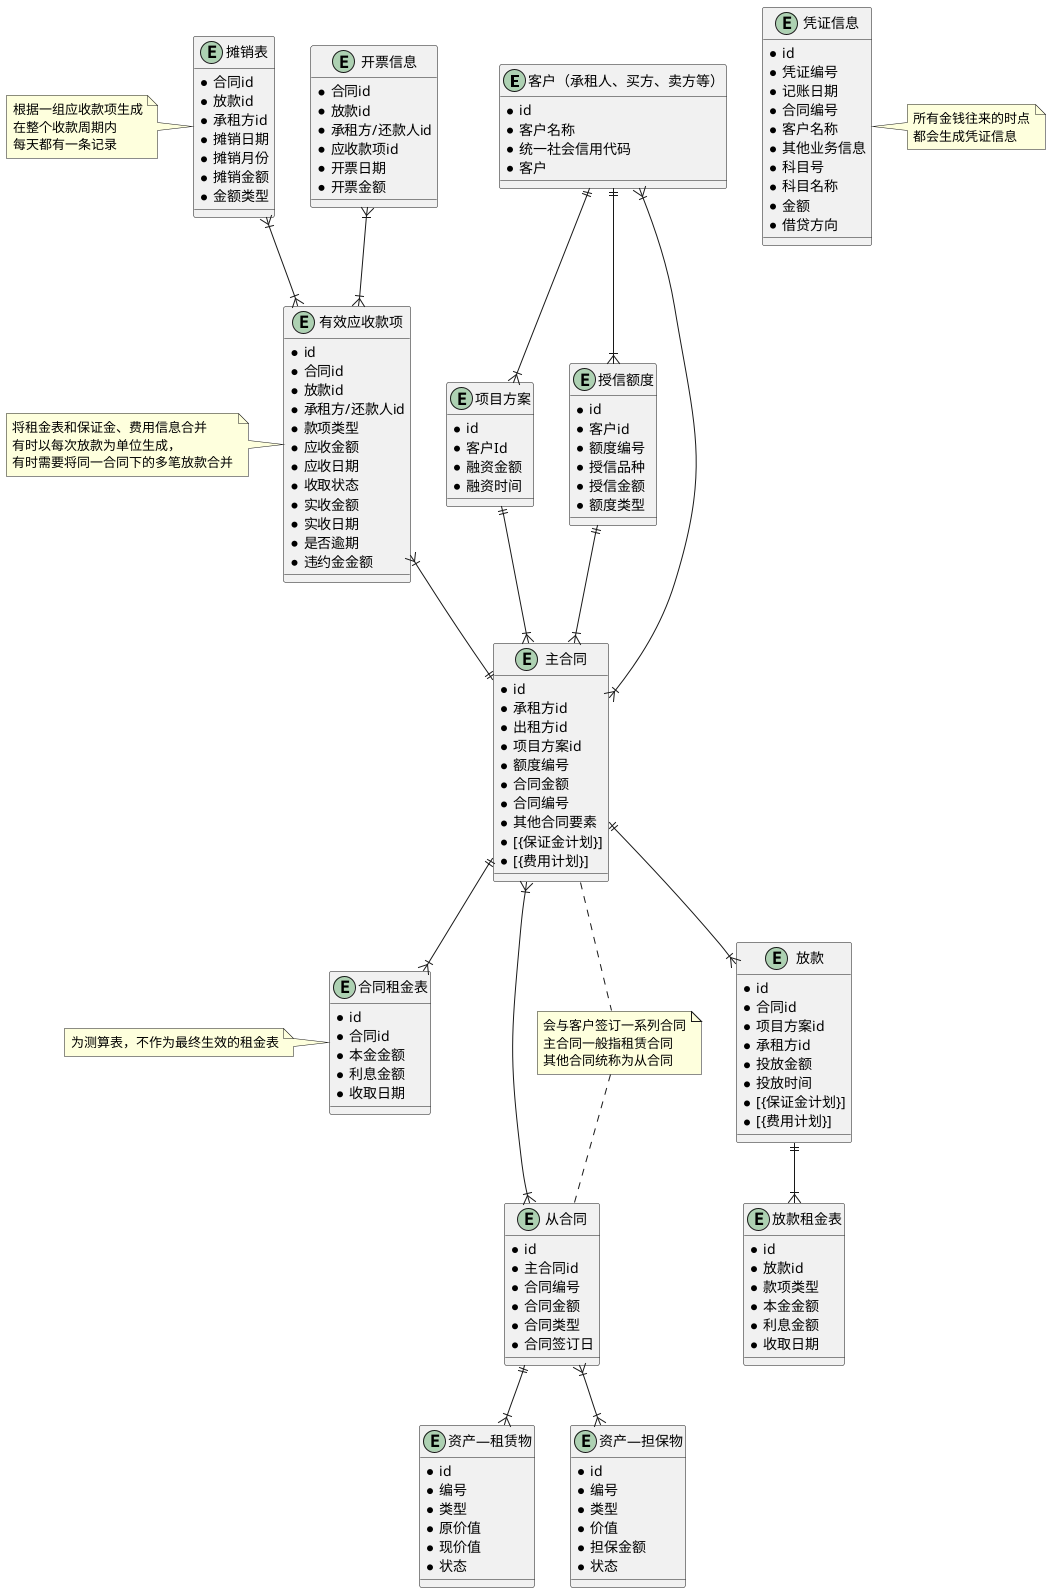 @startuml
entity "客户（承租人、买方、卖方等）" as cust{
  * id
  * 客户名称
  * 统一社会信用代码
  * 客户
}
entity "项目方案" as project {
  * id
  * 客户Id
  * 融资金额
  * 融资时间
}
cust ||--|{ project
entity "授信额度" as limit {
  * id
  * 客户id
  * 额度编号
  * 授信品种
  * 授信金额
  * 额度类型
}
cust ||--|{ limit
entity "主合同" as contract{
  * id
  * 承租方id
  * 出租方id
  * 项目方案id
  * 额度编号
  * 合同金额
  * 合同编号
  * 其他合同要素
  * [{保证金计划}]
  * [{费用计划}]
}
cust }|--|{ contract
project ||--|{ contract
limit ||--|{ contract
entity "合同租金表" as contractR {
  * id
  * 合同id
  * 本金金额
  * 利息金额
  * 收取日期
}
contract ||--|{ contractR
note left of contractR
  为测算表，不作为最终生效的租金表
end note
entity "从合同" as assCont{
 * id
 * 主合同id
 * 合同编号
 * 合同金额
 * 合同类型
 * 合同签订日
}
note "会与客户签订一系列合同\n主合同一般指租赁合同\n其他合同统称为从合同" as N2
contract .. N2
N2 .. assCont
contract }|--|{ assCont
entity "资产—租赁物" as assets{
  * id
  * 编号
  * 类型
  * 原价值
  * 现价值
  * 状态
}
entity "资产—担保物" as cole {
  * id
  * 编号
  * 类型
  * 价值
  * 担保金额
  * 状态
}
assCont ||--|{ assets
assCont }|--|{ cole
entity "放款" as loan {
  * id
  * 合同id
  * 项目方案id
  * 承租方id
  * 投放金额
  * 投放时间
  * [{保证金计划}]
  * [{费用计划}]
}
contract ||--|{ loan
entity "放款租金表" as loanR {
  * id
  * 放款id
  * 款项类型
  * 本金金额
  * 利息金额
  * 收取日期
}
loan ||--|{ loanR
entity "有效应收款项" as rent{
  * id
  * 合同id
  * 放款id
  * 承租方/还款人id
  * 款项类型
  * 应收金额
  * 应收日期
  * 收取状态
  * 实收金额
  * 实收日期
  * 是否逾期
  * 违约金金额
}
rent }|--|| contract
note left of rent
  将租金表和保证金、费用信息合并
  有时以每次放款为单位生成，
  有时需要将同一合同下的多笔放款合并
end note
entity "摊销表" as amort {
  * 合同id
  * 放款id
  * 承租方id
  * 摊销日期
  * 摊销月份
  * 摊销金额
  * 金额类型
}
note left of amort
  根据一组应收款项生成
  在整个收款周期内
  每天都有一条记录
end note
amort }|--|{ rent
entity "开票信息" as bill {
 * 合同id
 * 放款id
 * 承租方/还款人id
 * 应收款项id
 * 开票日期
 * 开票金额
}
bill }|--|{ rent
entity "凭证信息" as vou {
 * id
 * 凭证编号
 * 记账日期
 * 合同编号
 * 客户名称
 * 其他业务信息
 * 科目号
 * 科目名称
 * 金额
 * 借贷方向
}
note right of vou
  所有金钱往来的时点
  都会生成凭证信息
end note

@enduml